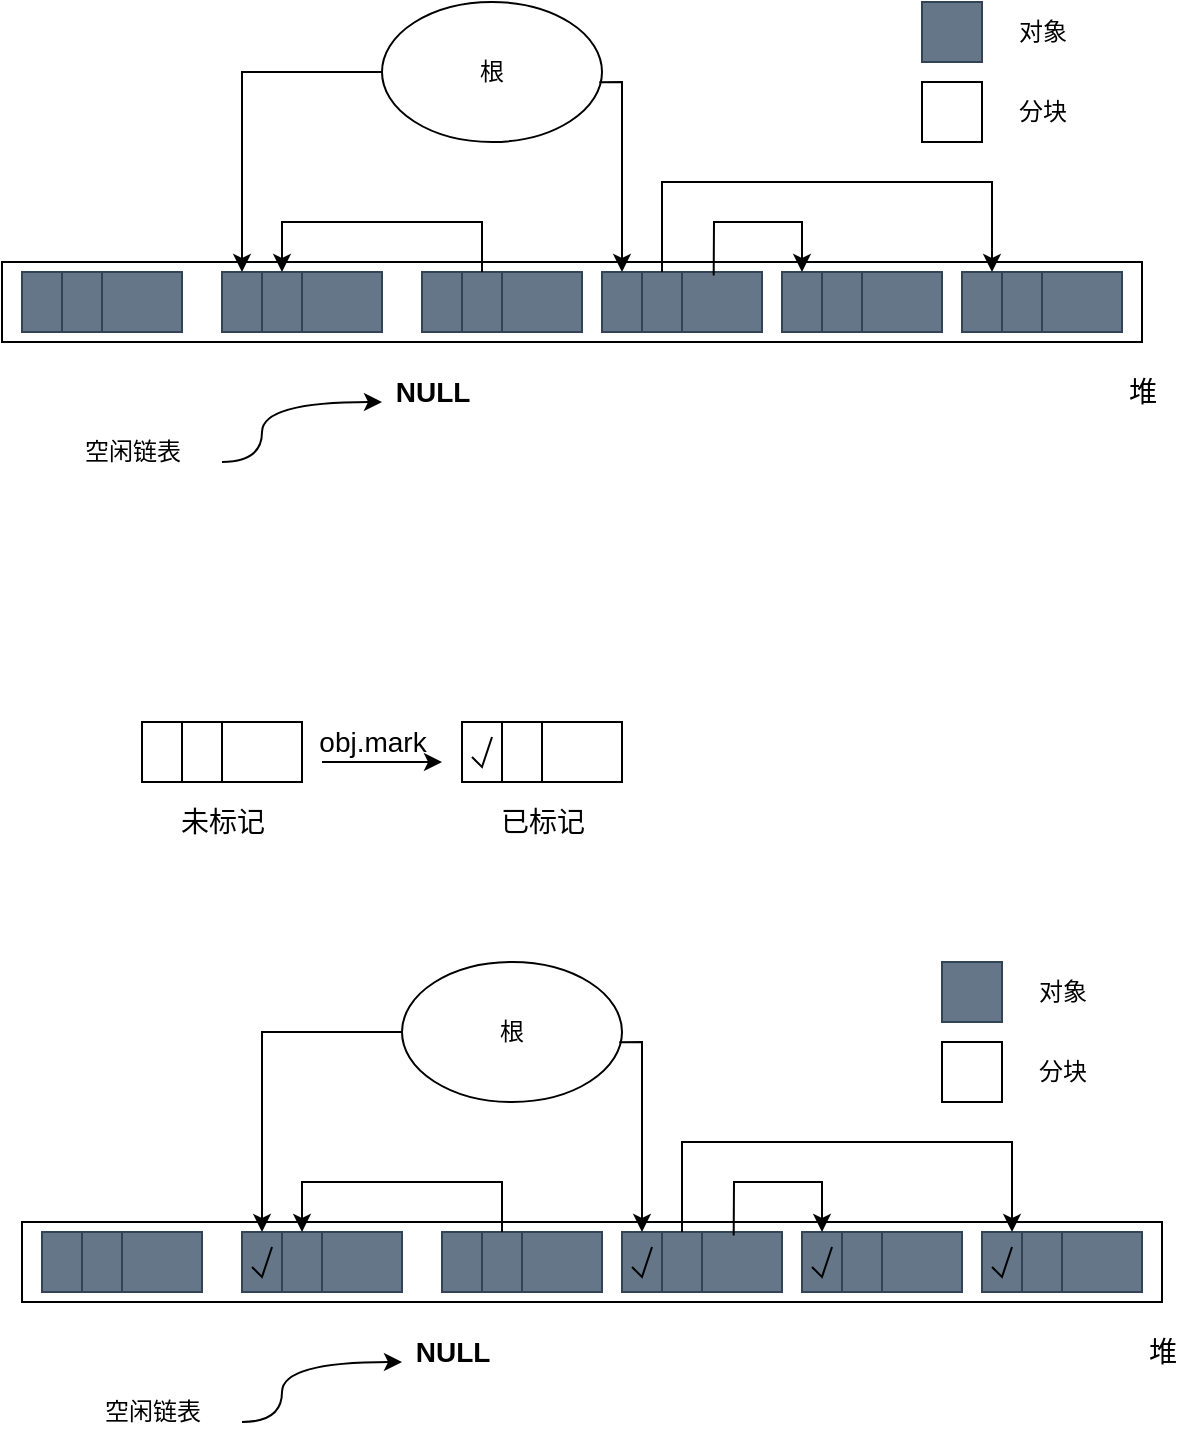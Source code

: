 <mxfile version="20.5.1" type="github">
  <diagram id="RRgYxHHAey1sjHg7hyDt" name="第 1 页">
    <mxGraphModel dx="1178" dy="605" grid="1" gridSize="10" guides="1" tooltips="1" connect="1" arrows="1" fold="1" page="1" pageScale="1" pageWidth="827" pageHeight="1169" math="0" shadow="0">
      <root>
        <mxCell id="0" />
        <mxCell id="1" parent="0" />
        <mxCell id="UYZATlDddXoYX5fPdjOc-51" value="" style="group" vertex="1" connectable="0" parent="1">
          <mxGeometry x="80" y="330" width="590" height="240" as="geometry" />
        </mxCell>
        <mxCell id="UYZATlDddXoYX5fPdjOc-1" value="根" style="ellipse;whiteSpace=wrap;html=1;" vertex="1" parent="UYZATlDddXoYX5fPdjOc-51">
          <mxGeometry x="190" width="110" height="70" as="geometry" />
        </mxCell>
        <mxCell id="UYZATlDddXoYX5fPdjOc-2" value="" style="rounded=0;whiteSpace=wrap;html=1;" vertex="1" parent="UYZATlDddXoYX5fPdjOc-51">
          <mxGeometry y="130" width="570" height="40" as="geometry" />
        </mxCell>
        <mxCell id="UYZATlDddXoYX5fPdjOc-4" value="" style="rounded=0;whiteSpace=wrap;html=1;fillColor=#647687;fontColor=#ffffff;strokeColor=#314354;" vertex="1" parent="UYZATlDddXoYX5fPdjOc-51">
          <mxGeometry x="40" y="135" width="20" height="30" as="geometry" />
        </mxCell>
        <mxCell id="UYZATlDddXoYX5fPdjOc-6" value="" style="rounded=0;whiteSpace=wrap;html=1;fillColor=#647687;fontColor=#ffffff;strokeColor=#314354;" vertex="1" parent="UYZATlDddXoYX5fPdjOc-51">
          <mxGeometry x="20" y="135" width="20" height="30" as="geometry" />
        </mxCell>
        <mxCell id="UYZATlDddXoYX5fPdjOc-9" value="" style="group" vertex="1" connectable="0" parent="UYZATlDddXoYX5fPdjOc-51">
          <mxGeometry x="10" y="135" width="80" height="30" as="geometry" />
        </mxCell>
        <mxCell id="UYZATlDddXoYX5fPdjOc-5" value="" style="rounded=0;whiteSpace=wrap;html=1;fillColor=#647687;fontColor=#ffffff;strokeColor=#314354;" vertex="1" parent="UYZATlDddXoYX5fPdjOc-9">
          <mxGeometry x="40" width="40" height="30" as="geometry" />
        </mxCell>
        <mxCell id="UYZATlDddXoYX5fPdjOc-7" value="" style="rounded=0;whiteSpace=wrap;html=1;fillColor=#647687;fontColor=#ffffff;strokeColor=#314354;" vertex="1" parent="UYZATlDddXoYX5fPdjOc-9">
          <mxGeometry width="20" height="30" as="geometry" />
        </mxCell>
        <mxCell id="UYZATlDddXoYX5fPdjOc-8" value="" style="rounded=0;whiteSpace=wrap;html=1;fillColor=#647687;fontColor=#ffffff;strokeColor=#314354;" vertex="1" parent="UYZATlDddXoYX5fPdjOc-9">
          <mxGeometry x="20" width="20" height="30" as="geometry" />
        </mxCell>
        <mxCell id="UYZATlDddXoYX5fPdjOc-10" value="" style="group" vertex="1" connectable="0" parent="UYZATlDddXoYX5fPdjOc-51">
          <mxGeometry x="110" y="135" width="80" height="30" as="geometry" />
        </mxCell>
        <mxCell id="UYZATlDddXoYX5fPdjOc-11" value="" style="rounded=0;whiteSpace=wrap;html=1;fillColor=#647687;fontColor=#ffffff;strokeColor=#314354;" vertex="1" parent="UYZATlDddXoYX5fPdjOc-10">
          <mxGeometry x="40" width="40" height="30" as="geometry" />
        </mxCell>
        <mxCell id="UYZATlDddXoYX5fPdjOc-12" value="" style="rounded=0;whiteSpace=wrap;html=1;fillColor=#647687;fontColor=#ffffff;strokeColor=#314354;" vertex="1" parent="UYZATlDddXoYX5fPdjOc-10">
          <mxGeometry width="20" height="30" as="geometry" />
        </mxCell>
        <mxCell id="UYZATlDddXoYX5fPdjOc-13" value="" style="rounded=0;whiteSpace=wrap;html=1;fillColor=#647687;fontColor=#ffffff;strokeColor=#314354;" vertex="1" parent="UYZATlDddXoYX5fPdjOc-10">
          <mxGeometry x="20" width="20" height="30" as="geometry" />
        </mxCell>
        <mxCell id="UYZATlDddXoYX5fPdjOc-15" value="" style="endArrow=classic;html=1;rounded=0;edgeStyle=orthogonalEdgeStyle;entryX=0.5;entryY=0;entryDx=0;entryDy=0;" edge="1" parent="UYZATlDddXoYX5fPdjOc-51" source="UYZATlDddXoYX5fPdjOc-1" target="UYZATlDddXoYX5fPdjOc-12">
          <mxGeometry width="50" height="50" relative="1" as="geometry">
            <mxPoint x="110" y="40" as="sourcePoint" />
            <mxPoint x="100" y="110" as="targetPoint" />
            <Array as="points">
              <mxPoint x="120" y="35" />
            </Array>
          </mxGeometry>
        </mxCell>
        <mxCell id="UYZATlDddXoYX5fPdjOc-16" value="" style="group" vertex="1" connectable="0" parent="UYZATlDddXoYX5fPdjOc-51">
          <mxGeometry x="210" y="135" width="80" height="30" as="geometry" />
        </mxCell>
        <mxCell id="UYZATlDddXoYX5fPdjOc-17" value="" style="rounded=0;whiteSpace=wrap;html=1;fillColor=#647687;fontColor=#ffffff;strokeColor=#314354;" vertex="1" parent="UYZATlDddXoYX5fPdjOc-16">
          <mxGeometry x="40" width="40" height="30" as="geometry" />
        </mxCell>
        <mxCell id="UYZATlDddXoYX5fPdjOc-18" value="" style="rounded=0;whiteSpace=wrap;html=1;fillColor=#647687;fontColor=#ffffff;strokeColor=#314354;" vertex="1" parent="UYZATlDddXoYX5fPdjOc-16">
          <mxGeometry width="20" height="30" as="geometry" />
        </mxCell>
        <mxCell id="UYZATlDddXoYX5fPdjOc-19" value="" style="rounded=0;whiteSpace=wrap;html=1;fillColor=#647687;fontColor=#ffffff;strokeColor=#314354;" vertex="1" parent="UYZATlDddXoYX5fPdjOc-16">
          <mxGeometry x="20" width="20" height="30" as="geometry" />
        </mxCell>
        <mxCell id="UYZATlDddXoYX5fPdjOc-21" value="" style="endArrow=classic;html=1;rounded=0;edgeStyle=orthogonalEdgeStyle;entryX=0.5;entryY=0;entryDx=0;entryDy=0;" edge="1" parent="UYZATlDddXoYX5fPdjOc-51" target="UYZATlDddXoYX5fPdjOc-13">
          <mxGeometry width="50" height="50" relative="1" as="geometry">
            <mxPoint x="240" y="135" as="sourcePoint" />
            <mxPoint x="170" y="80" as="targetPoint" />
            <Array as="points">
              <mxPoint x="240" y="110" />
              <mxPoint x="140" y="110" />
            </Array>
          </mxGeometry>
        </mxCell>
        <mxCell id="UYZATlDddXoYX5fPdjOc-23" value="" style="group" vertex="1" connectable="0" parent="UYZATlDddXoYX5fPdjOc-51">
          <mxGeometry x="300" y="135" width="80" height="30" as="geometry" />
        </mxCell>
        <mxCell id="UYZATlDddXoYX5fPdjOc-24" value="" style="rounded=0;whiteSpace=wrap;html=1;fillColor=#647687;fontColor=#ffffff;strokeColor=#314354;" vertex="1" parent="UYZATlDddXoYX5fPdjOc-23">
          <mxGeometry x="40" width="40" height="30" as="geometry" />
        </mxCell>
        <mxCell id="UYZATlDddXoYX5fPdjOc-25" value="" style="rounded=0;whiteSpace=wrap;html=1;fillColor=#647687;fontColor=#ffffff;strokeColor=#314354;" vertex="1" parent="UYZATlDddXoYX5fPdjOc-23">
          <mxGeometry width="20" height="30" as="geometry" />
        </mxCell>
        <mxCell id="UYZATlDddXoYX5fPdjOc-26" value="" style="rounded=0;whiteSpace=wrap;html=1;fillColor=#647687;fontColor=#ffffff;strokeColor=#314354;" vertex="1" parent="UYZATlDddXoYX5fPdjOc-23">
          <mxGeometry x="20" width="20" height="30" as="geometry" />
        </mxCell>
        <mxCell id="UYZATlDddXoYX5fPdjOc-27" value="" style="endArrow=classic;html=1;rounded=0;exitX=0.988;exitY=0.573;exitDx=0;exitDy=0;exitPerimeter=0;entryX=0.5;entryY=0;entryDx=0;entryDy=0;" edge="1" parent="UYZATlDddXoYX5fPdjOc-51" source="UYZATlDddXoYX5fPdjOc-1" target="UYZATlDddXoYX5fPdjOc-25">
          <mxGeometry width="50" height="50" relative="1" as="geometry">
            <mxPoint x="300" y="40" as="sourcePoint" />
            <mxPoint x="340" y="120" as="targetPoint" />
            <Array as="points">
              <mxPoint x="310" y="40" />
            </Array>
          </mxGeometry>
        </mxCell>
        <mxCell id="UYZATlDddXoYX5fPdjOc-29" value="" style="group" vertex="1" connectable="0" parent="UYZATlDddXoYX5fPdjOc-51">
          <mxGeometry x="390" y="135" width="80" height="30" as="geometry" />
        </mxCell>
        <mxCell id="UYZATlDddXoYX5fPdjOc-30" value="" style="rounded=0;whiteSpace=wrap;html=1;fillColor=#647687;fontColor=#ffffff;strokeColor=#314354;" vertex="1" parent="UYZATlDddXoYX5fPdjOc-29">
          <mxGeometry x="40" width="40" height="30" as="geometry" />
        </mxCell>
        <mxCell id="UYZATlDddXoYX5fPdjOc-31" value="" style="rounded=0;whiteSpace=wrap;html=1;fillColor=#647687;fontColor=#ffffff;strokeColor=#314354;" vertex="1" parent="UYZATlDddXoYX5fPdjOc-29">
          <mxGeometry width="20" height="30" as="geometry" />
        </mxCell>
        <mxCell id="UYZATlDddXoYX5fPdjOc-32" value="" style="rounded=0;whiteSpace=wrap;html=1;fillColor=#647687;fontColor=#ffffff;strokeColor=#314354;" vertex="1" parent="UYZATlDddXoYX5fPdjOc-29">
          <mxGeometry x="20" width="20" height="30" as="geometry" />
        </mxCell>
        <mxCell id="UYZATlDddXoYX5fPdjOc-33" value="" style="endArrow=classic;html=1;rounded=0;exitX=0.396;exitY=0.057;exitDx=0;exitDy=0;exitPerimeter=0;" edge="1" parent="UYZATlDddXoYX5fPdjOc-51" source="UYZATlDddXoYX5fPdjOc-24" target="UYZATlDddXoYX5fPdjOc-31">
          <mxGeometry width="50" height="50" relative="1" as="geometry">
            <mxPoint x="350" y="120" as="sourcePoint" />
            <mxPoint x="420" y="110" as="targetPoint" />
            <Array as="points">
              <mxPoint x="356" y="110" />
              <mxPoint x="400" y="110" />
            </Array>
          </mxGeometry>
        </mxCell>
        <mxCell id="UYZATlDddXoYX5fPdjOc-36" value="" style="group" vertex="1" connectable="0" parent="UYZATlDddXoYX5fPdjOc-51">
          <mxGeometry x="480" y="135" width="80" height="30" as="geometry" />
        </mxCell>
        <mxCell id="UYZATlDddXoYX5fPdjOc-37" value="" style="rounded=0;whiteSpace=wrap;html=1;fillColor=#647687;fontColor=#ffffff;strokeColor=#314354;" vertex="1" parent="UYZATlDddXoYX5fPdjOc-36">
          <mxGeometry x="40" width="40" height="30" as="geometry" />
        </mxCell>
        <mxCell id="UYZATlDddXoYX5fPdjOc-38" value="" style="rounded=0;whiteSpace=wrap;html=1;fillColor=#647687;fontColor=#ffffff;strokeColor=#314354;" vertex="1" parent="UYZATlDddXoYX5fPdjOc-36">
          <mxGeometry width="20" height="30" as="geometry" />
        </mxCell>
        <mxCell id="UYZATlDddXoYX5fPdjOc-39" value="" style="rounded=0;whiteSpace=wrap;html=1;fillColor=#647687;fontColor=#ffffff;strokeColor=#314354;" vertex="1" parent="UYZATlDddXoYX5fPdjOc-36">
          <mxGeometry x="20" width="20" height="30" as="geometry" />
        </mxCell>
        <mxCell id="UYZATlDddXoYX5fPdjOc-40" value="" style="endArrow=classic;html=1;rounded=0;exitX=0.5;exitY=0;exitDx=0;exitDy=0;entryX=0.75;entryY=0;entryDx=0;entryDy=0;" edge="1" parent="UYZATlDddXoYX5fPdjOc-51" source="UYZATlDddXoYX5fPdjOc-26" target="UYZATlDddXoYX5fPdjOc-38">
          <mxGeometry width="50" height="50" relative="1" as="geometry">
            <mxPoint x="330" y="110" as="sourcePoint" />
            <mxPoint x="500" y="90" as="targetPoint" />
            <Array as="points">
              <mxPoint x="330" y="90" />
              <mxPoint x="495" y="90" />
            </Array>
          </mxGeometry>
        </mxCell>
        <mxCell id="UYZATlDddXoYX5fPdjOc-41" value="" style="whiteSpace=wrap;html=1;aspect=fixed;fillColor=#647687;fontColor=#ffffff;strokeColor=#314354;" vertex="1" parent="UYZATlDddXoYX5fPdjOc-51">
          <mxGeometry x="460" width="30" height="30" as="geometry" />
        </mxCell>
        <mxCell id="UYZATlDddXoYX5fPdjOc-42" value="" style="whiteSpace=wrap;html=1;aspect=fixed;" vertex="1" parent="UYZATlDddXoYX5fPdjOc-51">
          <mxGeometry x="460" y="40" width="30" height="30" as="geometry" />
        </mxCell>
        <mxCell id="UYZATlDddXoYX5fPdjOc-43" value="对象" style="text;html=1;align=center;verticalAlign=middle;resizable=0;points=[];autosize=1;strokeColor=none;fillColor=none;" vertex="1" parent="UYZATlDddXoYX5fPdjOc-51">
          <mxGeometry x="495" width="50" height="30" as="geometry" />
        </mxCell>
        <mxCell id="UYZATlDddXoYX5fPdjOc-44" value="分块" style="text;html=1;align=center;verticalAlign=middle;resizable=0;points=[];autosize=1;strokeColor=none;fillColor=none;" vertex="1" parent="UYZATlDddXoYX5fPdjOc-51">
          <mxGeometry x="495" y="40" width="50" height="30" as="geometry" />
        </mxCell>
        <mxCell id="UYZATlDddXoYX5fPdjOc-45" value="空闲链表" style="text;html=1;align=center;verticalAlign=middle;resizable=0;points=[];autosize=1;strokeColor=none;fillColor=none;" vertex="1" parent="UYZATlDddXoYX5fPdjOc-51">
          <mxGeometry x="30" y="210" width="70" height="30" as="geometry" />
        </mxCell>
        <mxCell id="UYZATlDddXoYX5fPdjOc-48" value="" style="endArrow=classic;html=1;rounded=0;edgeStyle=orthogonalEdgeStyle;curved=1;" edge="1" parent="UYZATlDddXoYX5fPdjOc-51">
          <mxGeometry width="50" height="50" relative="1" as="geometry">
            <mxPoint x="110" y="230" as="sourcePoint" />
            <mxPoint x="190" y="200" as="targetPoint" />
            <Array as="points">
              <mxPoint x="130" y="230" />
              <mxPoint x="130" y="200" />
            </Array>
          </mxGeometry>
        </mxCell>
        <mxCell id="UYZATlDddXoYX5fPdjOc-49" value="NULL" style="text;html=1;align=center;verticalAlign=middle;resizable=0;points=[];autosize=1;strokeColor=none;fillColor=none;fontSize=14;fontStyle=1" vertex="1" parent="UYZATlDddXoYX5fPdjOc-51">
          <mxGeometry x="185" y="180" width="60" height="30" as="geometry" />
        </mxCell>
        <mxCell id="UYZATlDddXoYX5fPdjOc-50" value="堆" style="text;html=1;align=center;verticalAlign=middle;resizable=0;points=[];autosize=1;strokeColor=none;fillColor=none;fontSize=14;" vertex="1" parent="UYZATlDddXoYX5fPdjOc-51">
          <mxGeometry x="550" y="180" width="40" height="30" as="geometry" />
        </mxCell>
        <mxCell id="UYZATlDddXoYX5fPdjOc-54" value="" style="group" vertex="1" connectable="0" parent="1">
          <mxGeometry x="150" y="690" width="80" height="30" as="geometry" />
        </mxCell>
        <mxCell id="UYZATlDddXoYX5fPdjOc-55" value="" style="rounded=0;whiteSpace=wrap;html=1;" vertex="1" parent="UYZATlDddXoYX5fPdjOc-54">
          <mxGeometry x="40" width="40" height="30" as="geometry" />
        </mxCell>
        <mxCell id="UYZATlDddXoYX5fPdjOc-56" value="" style="rounded=0;whiteSpace=wrap;html=1;" vertex="1" parent="UYZATlDddXoYX5fPdjOc-54">
          <mxGeometry width="20" height="30" as="geometry" />
        </mxCell>
        <mxCell id="UYZATlDddXoYX5fPdjOc-57" value="" style="rounded=0;whiteSpace=wrap;html=1;" vertex="1" parent="UYZATlDddXoYX5fPdjOc-54">
          <mxGeometry x="20" width="20" height="30" as="geometry" />
        </mxCell>
        <mxCell id="UYZATlDddXoYX5fPdjOc-58" value="" style="group" vertex="1" connectable="0" parent="1">
          <mxGeometry x="310" y="690" width="80" height="30" as="geometry" />
        </mxCell>
        <mxCell id="UYZATlDddXoYX5fPdjOc-59" value="" style="rounded=0;whiteSpace=wrap;html=1;" vertex="1" parent="UYZATlDddXoYX5fPdjOc-58">
          <mxGeometry x="40" width="40" height="30" as="geometry" />
        </mxCell>
        <mxCell id="UYZATlDddXoYX5fPdjOc-60" value="" style="rounded=0;whiteSpace=wrap;html=1;" vertex="1" parent="UYZATlDddXoYX5fPdjOc-58">
          <mxGeometry width="20" height="30" as="geometry" />
        </mxCell>
        <mxCell id="UYZATlDddXoYX5fPdjOc-61" value="" style="rounded=0;whiteSpace=wrap;html=1;" vertex="1" parent="UYZATlDddXoYX5fPdjOc-58">
          <mxGeometry x="20" width="20" height="30" as="geometry" />
        </mxCell>
        <mxCell id="UYZATlDddXoYX5fPdjOc-71" value="" style="endArrow=none;html=1;rounded=0;fontSize=14;" edge="1" parent="UYZATlDddXoYX5fPdjOc-58">
          <mxGeometry width="50" height="50" relative="1" as="geometry">
            <mxPoint x="5" y="17.5" as="sourcePoint" />
            <mxPoint x="15" y="7.5" as="targetPoint" />
            <Array as="points">
              <mxPoint x="10" y="22.5" />
            </Array>
          </mxGeometry>
        </mxCell>
        <mxCell id="UYZATlDddXoYX5fPdjOc-64" value="" style="endArrow=classic;html=1;rounded=0;fontSize=14;curved=1;" edge="1" parent="1">
          <mxGeometry width="50" height="50" relative="1" as="geometry">
            <mxPoint x="240" y="710" as="sourcePoint" />
            <mxPoint x="300" y="710" as="targetPoint" />
          </mxGeometry>
        </mxCell>
        <mxCell id="UYZATlDddXoYX5fPdjOc-65" value="obj.mark" style="text;html=1;align=center;verticalAlign=middle;resizable=0;points=[];autosize=1;strokeColor=none;fillColor=none;fontSize=14;" vertex="1" parent="1">
          <mxGeometry x="225" y="685" width="80" height="30" as="geometry" />
        </mxCell>
        <mxCell id="UYZATlDddXoYX5fPdjOc-78" value="未标记" style="text;html=1;align=center;verticalAlign=middle;resizable=0;points=[];autosize=1;strokeColor=none;fillColor=none;fontSize=14;fontFamily=Helvetica;fontColor=default;" vertex="1" parent="1">
          <mxGeometry x="155" y="725" width="70" height="30" as="geometry" />
        </mxCell>
        <mxCell id="UYZATlDddXoYX5fPdjOc-79" value="已标记" style="text;html=1;align=center;verticalAlign=middle;resizable=0;points=[];autosize=1;strokeColor=none;fillColor=none;fontSize=14;fontFamily=Helvetica;fontColor=default;" vertex="1" parent="1">
          <mxGeometry x="315" y="725" width="70" height="30" as="geometry" />
        </mxCell>
        <mxCell id="UYZATlDddXoYX5fPdjOc-80" value="" style="group" vertex="1" connectable="0" parent="1">
          <mxGeometry x="90" y="810" width="590" height="240" as="geometry" />
        </mxCell>
        <mxCell id="UYZATlDddXoYX5fPdjOc-81" value="根" style="ellipse;whiteSpace=wrap;html=1;" vertex="1" parent="UYZATlDddXoYX5fPdjOc-80">
          <mxGeometry x="190" width="110" height="70" as="geometry" />
        </mxCell>
        <mxCell id="UYZATlDddXoYX5fPdjOc-82" value="" style="rounded=0;whiteSpace=wrap;html=1;" vertex="1" parent="UYZATlDddXoYX5fPdjOc-80">
          <mxGeometry y="130" width="570" height="40" as="geometry" />
        </mxCell>
        <mxCell id="UYZATlDddXoYX5fPdjOc-83" value="" style="rounded=0;whiteSpace=wrap;html=1;fillColor=#647687;fontColor=#ffffff;strokeColor=#314354;" vertex="1" parent="UYZATlDddXoYX5fPdjOc-80">
          <mxGeometry x="40" y="135" width="20" height="30" as="geometry" />
        </mxCell>
        <mxCell id="UYZATlDddXoYX5fPdjOc-84" value="" style="rounded=0;whiteSpace=wrap;html=1;fillColor=#647687;fontColor=#ffffff;strokeColor=#314354;" vertex="1" parent="UYZATlDddXoYX5fPdjOc-80">
          <mxGeometry x="20" y="135" width="20" height="30" as="geometry" />
        </mxCell>
        <mxCell id="UYZATlDddXoYX5fPdjOc-85" value="" style="group" vertex="1" connectable="0" parent="UYZATlDddXoYX5fPdjOc-80">
          <mxGeometry x="10" y="135" width="80" height="30" as="geometry" />
        </mxCell>
        <mxCell id="UYZATlDddXoYX5fPdjOc-86" value="" style="rounded=0;whiteSpace=wrap;html=1;fillColor=#647687;fontColor=#ffffff;strokeColor=#314354;" vertex="1" parent="UYZATlDddXoYX5fPdjOc-85">
          <mxGeometry x="40" width="40" height="30" as="geometry" />
        </mxCell>
        <mxCell id="UYZATlDddXoYX5fPdjOc-87" value="" style="rounded=0;whiteSpace=wrap;html=1;fillColor=#647687;fontColor=#ffffff;strokeColor=#314354;" vertex="1" parent="UYZATlDddXoYX5fPdjOc-85">
          <mxGeometry width="20" height="30" as="geometry" />
        </mxCell>
        <mxCell id="UYZATlDddXoYX5fPdjOc-88" value="" style="rounded=0;whiteSpace=wrap;html=1;fillColor=#647687;fontColor=#ffffff;strokeColor=#314354;" vertex="1" parent="UYZATlDddXoYX5fPdjOc-85">
          <mxGeometry x="20" width="20" height="30" as="geometry" />
        </mxCell>
        <mxCell id="UYZATlDddXoYX5fPdjOc-89" value="" style="group" vertex="1" connectable="0" parent="UYZATlDddXoYX5fPdjOc-80">
          <mxGeometry x="110" y="135" width="80" height="30" as="geometry" />
        </mxCell>
        <mxCell id="UYZATlDddXoYX5fPdjOc-90" value="" style="rounded=0;whiteSpace=wrap;html=1;fillColor=#647687;fontColor=#ffffff;strokeColor=#314354;" vertex="1" parent="UYZATlDddXoYX5fPdjOc-89">
          <mxGeometry x="40" width="40" height="30" as="geometry" />
        </mxCell>
        <mxCell id="UYZATlDddXoYX5fPdjOc-91" value="" style="rounded=0;whiteSpace=wrap;html=1;fillColor=#647687;fontColor=#ffffff;strokeColor=#314354;" vertex="1" parent="UYZATlDddXoYX5fPdjOc-89">
          <mxGeometry width="20" height="30" as="geometry" />
        </mxCell>
        <mxCell id="UYZATlDddXoYX5fPdjOc-92" value="" style="rounded=0;whiteSpace=wrap;html=1;fillColor=#647687;fontColor=#ffffff;strokeColor=#314354;" vertex="1" parent="UYZATlDddXoYX5fPdjOc-89">
          <mxGeometry x="20" width="20" height="30" as="geometry" />
        </mxCell>
        <mxCell id="UYZATlDddXoYX5fPdjOc-165" value="" style="endArrow=none;html=1;rounded=0;fontSize=14;" edge="1" parent="UYZATlDddXoYX5fPdjOc-89">
          <mxGeometry width="50" height="50" relative="1" as="geometry">
            <mxPoint x="5" y="17.5" as="sourcePoint" />
            <mxPoint x="15" y="7.5" as="targetPoint" />
            <Array as="points">
              <mxPoint x="10" y="22.5" />
            </Array>
          </mxGeometry>
        </mxCell>
        <mxCell id="UYZATlDddXoYX5fPdjOc-93" value="" style="endArrow=classic;html=1;rounded=0;edgeStyle=orthogonalEdgeStyle;entryX=0.5;entryY=0;entryDx=0;entryDy=0;" edge="1" parent="UYZATlDddXoYX5fPdjOc-80" source="UYZATlDddXoYX5fPdjOc-81" target="UYZATlDddXoYX5fPdjOc-91">
          <mxGeometry width="50" height="50" relative="1" as="geometry">
            <mxPoint x="110" y="40" as="sourcePoint" />
            <mxPoint x="100" y="110" as="targetPoint" />
            <Array as="points">
              <mxPoint x="120" y="35" />
            </Array>
          </mxGeometry>
        </mxCell>
        <mxCell id="UYZATlDddXoYX5fPdjOc-94" value="" style="group" vertex="1" connectable="0" parent="UYZATlDddXoYX5fPdjOc-80">
          <mxGeometry x="210" y="135" width="80" height="30" as="geometry" />
        </mxCell>
        <mxCell id="UYZATlDddXoYX5fPdjOc-95" value="" style="rounded=0;whiteSpace=wrap;html=1;fillColor=#647687;fontColor=#ffffff;strokeColor=#314354;" vertex="1" parent="UYZATlDddXoYX5fPdjOc-94">
          <mxGeometry x="40" width="40" height="30" as="geometry" />
        </mxCell>
        <mxCell id="UYZATlDddXoYX5fPdjOc-96" value="" style="rounded=0;whiteSpace=wrap;html=1;fillColor=#647687;fontColor=#ffffff;strokeColor=#314354;" vertex="1" parent="UYZATlDddXoYX5fPdjOc-94">
          <mxGeometry width="20" height="30" as="geometry" />
        </mxCell>
        <mxCell id="UYZATlDddXoYX5fPdjOc-97" value="" style="rounded=0;whiteSpace=wrap;html=1;fillColor=#647687;fontColor=#ffffff;strokeColor=#314354;" vertex="1" parent="UYZATlDddXoYX5fPdjOc-94">
          <mxGeometry x="20" width="20" height="30" as="geometry" />
        </mxCell>
        <mxCell id="UYZATlDddXoYX5fPdjOc-98" value="" style="endArrow=classic;html=1;rounded=0;edgeStyle=orthogonalEdgeStyle;entryX=0.5;entryY=0;entryDx=0;entryDy=0;" edge="1" parent="UYZATlDddXoYX5fPdjOc-80" target="UYZATlDddXoYX5fPdjOc-92">
          <mxGeometry width="50" height="50" relative="1" as="geometry">
            <mxPoint x="240" y="135" as="sourcePoint" />
            <mxPoint x="170" y="80" as="targetPoint" />
            <Array as="points">
              <mxPoint x="240" y="110" />
              <mxPoint x="140" y="110" />
            </Array>
          </mxGeometry>
        </mxCell>
        <mxCell id="UYZATlDddXoYX5fPdjOc-99" value="" style="group" vertex="1" connectable="0" parent="UYZATlDddXoYX5fPdjOc-80">
          <mxGeometry x="300" y="135" width="80" height="30" as="geometry" />
        </mxCell>
        <mxCell id="UYZATlDddXoYX5fPdjOc-100" value="" style="rounded=0;whiteSpace=wrap;html=1;fillColor=#647687;fontColor=#ffffff;strokeColor=#314354;" vertex="1" parent="UYZATlDddXoYX5fPdjOc-99">
          <mxGeometry x="40" width="40" height="30" as="geometry" />
        </mxCell>
        <mxCell id="UYZATlDddXoYX5fPdjOc-101" value="" style="rounded=0;whiteSpace=wrap;html=1;fillColor=#647687;fontColor=#ffffff;strokeColor=#314354;" vertex="1" parent="UYZATlDddXoYX5fPdjOc-99">
          <mxGeometry width="20" height="30" as="geometry" />
        </mxCell>
        <mxCell id="UYZATlDddXoYX5fPdjOc-102" value="" style="rounded=0;whiteSpace=wrap;html=1;fillColor=#647687;fontColor=#ffffff;strokeColor=#314354;" vertex="1" parent="UYZATlDddXoYX5fPdjOc-99">
          <mxGeometry x="20" width="20" height="30" as="geometry" />
        </mxCell>
        <mxCell id="UYZATlDddXoYX5fPdjOc-168" value="" style="endArrow=none;html=1;rounded=0;fontSize=14;" edge="1" parent="UYZATlDddXoYX5fPdjOc-99">
          <mxGeometry width="50" height="50" relative="1" as="geometry">
            <mxPoint x="5" y="17.5" as="sourcePoint" />
            <mxPoint x="15" y="7.5" as="targetPoint" />
            <Array as="points">
              <mxPoint x="10" y="22.5" />
            </Array>
          </mxGeometry>
        </mxCell>
        <mxCell id="UYZATlDddXoYX5fPdjOc-103" value="" style="endArrow=classic;html=1;rounded=0;exitX=0.988;exitY=0.573;exitDx=0;exitDy=0;exitPerimeter=0;entryX=0.5;entryY=0;entryDx=0;entryDy=0;" edge="1" parent="UYZATlDddXoYX5fPdjOc-80" source="UYZATlDddXoYX5fPdjOc-81" target="UYZATlDddXoYX5fPdjOc-101">
          <mxGeometry width="50" height="50" relative="1" as="geometry">
            <mxPoint x="300" y="40" as="sourcePoint" />
            <mxPoint x="340" y="120" as="targetPoint" />
            <Array as="points">
              <mxPoint x="310" y="40" />
            </Array>
          </mxGeometry>
        </mxCell>
        <mxCell id="UYZATlDddXoYX5fPdjOc-104" value="" style="group" vertex="1" connectable="0" parent="UYZATlDddXoYX5fPdjOc-80">
          <mxGeometry x="390" y="135" width="80" height="30" as="geometry" />
        </mxCell>
        <mxCell id="UYZATlDddXoYX5fPdjOc-105" value="" style="rounded=0;whiteSpace=wrap;html=1;fillColor=#647687;fontColor=#ffffff;strokeColor=#314354;" vertex="1" parent="UYZATlDddXoYX5fPdjOc-104">
          <mxGeometry x="40" width="40" height="30" as="geometry" />
        </mxCell>
        <mxCell id="UYZATlDddXoYX5fPdjOc-106" value="" style="rounded=0;whiteSpace=wrap;html=1;fillColor=#647687;fontColor=#ffffff;strokeColor=#314354;" vertex="1" parent="UYZATlDddXoYX5fPdjOc-104">
          <mxGeometry width="20" height="30" as="geometry" />
        </mxCell>
        <mxCell id="UYZATlDddXoYX5fPdjOc-107" value="" style="rounded=0;whiteSpace=wrap;html=1;fillColor=#647687;fontColor=#ffffff;strokeColor=#314354;" vertex="1" parent="UYZATlDddXoYX5fPdjOc-104">
          <mxGeometry x="20" width="20" height="30" as="geometry" />
        </mxCell>
        <mxCell id="UYZATlDddXoYX5fPdjOc-169" value="" style="endArrow=none;html=1;rounded=0;fontSize=14;" edge="1" parent="UYZATlDddXoYX5fPdjOc-104">
          <mxGeometry width="50" height="50" relative="1" as="geometry">
            <mxPoint x="5" y="17.5" as="sourcePoint" />
            <mxPoint x="15" y="7.5" as="targetPoint" />
            <Array as="points">
              <mxPoint x="10" y="22.5" />
            </Array>
          </mxGeometry>
        </mxCell>
        <mxCell id="UYZATlDddXoYX5fPdjOc-108" value="" style="endArrow=classic;html=1;rounded=0;exitX=0.396;exitY=0.057;exitDx=0;exitDy=0;exitPerimeter=0;" edge="1" parent="UYZATlDddXoYX5fPdjOc-80" source="UYZATlDddXoYX5fPdjOc-100" target="UYZATlDddXoYX5fPdjOc-106">
          <mxGeometry width="50" height="50" relative="1" as="geometry">
            <mxPoint x="350" y="120" as="sourcePoint" />
            <mxPoint x="420" y="110" as="targetPoint" />
            <Array as="points">
              <mxPoint x="356" y="110" />
              <mxPoint x="400" y="110" />
            </Array>
          </mxGeometry>
        </mxCell>
        <mxCell id="UYZATlDddXoYX5fPdjOc-109" value="" style="group" vertex="1" connectable="0" parent="UYZATlDddXoYX5fPdjOc-80">
          <mxGeometry x="480" y="135" width="80" height="30" as="geometry" />
        </mxCell>
        <mxCell id="UYZATlDddXoYX5fPdjOc-110" value="" style="rounded=0;whiteSpace=wrap;html=1;fillColor=#647687;fontColor=#ffffff;strokeColor=#314354;" vertex="1" parent="UYZATlDddXoYX5fPdjOc-109">
          <mxGeometry x="40" width="40" height="30" as="geometry" />
        </mxCell>
        <mxCell id="UYZATlDddXoYX5fPdjOc-111" value="" style="rounded=0;whiteSpace=wrap;html=1;fillColor=#647687;fontColor=#ffffff;strokeColor=#314354;" vertex="1" parent="UYZATlDddXoYX5fPdjOc-109">
          <mxGeometry width="20" height="30" as="geometry" />
        </mxCell>
        <mxCell id="UYZATlDddXoYX5fPdjOc-112" value="" style="rounded=0;whiteSpace=wrap;html=1;fillColor=#647687;fontColor=#ffffff;strokeColor=#314354;" vertex="1" parent="UYZATlDddXoYX5fPdjOc-109">
          <mxGeometry x="20" width="20" height="30" as="geometry" />
        </mxCell>
        <mxCell id="UYZATlDddXoYX5fPdjOc-171" value="" style="endArrow=none;html=1;rounded=0;fontSize=14;" edge="1" parent="UYZATlDddXoYX5fPdjOc-109">
          <mxGeometry width="50" height="50" relative="1" as="geometry">
            <mxPoint x="5" y="17.5" as="sourcePoint" />
            <mxPoint x="15" y="7.5" as="targetPoint" />
            <Array as="points">
              <mxPoint x="10" y="22.5" />
            </Array>
          </mxGeometry>
        </mxCell>
        <mxCell id="UYZATlDddXoYX5fPdjOc-113" value="" style="endArrow=classic;html=1;rounded=0;exitX=0.5;exitY=0;exitDx=0;exitDy=0;entryX=0.75;entryY=0;entryDx=0;entryDy=0;" edge="1" parent="UYZATlDddXoYX5fPdjOc-80" source="UYZATlDddXoYX5fPdjOc-102" target="UYZATlDddXoYX5fPdjOc-111">
          <mxGeometry width="50" height="50" relative="1" as="geometry">
            <mxPoint x="330" y="110" as="sourcePoint" />
            <mxPoint x="500" y="90" as="targetPoint" />
            <Array as="points">
              <mxPoint x="330" y="90" />
              <mxPoint x="495" y="90" />
            </Array>
          </mxGeometry>
        </mxCell>
        <mxCell id="UYZATlDddXoYX5fPdjOc-114" value="" style="whiteSpace=wrap;html=1;aspect=fixed;fillColor=#647687;fontColor=#ffffff;strokeColor=#314354;" vertex="1" parent="UYZATlDddXoYX5fPdjOc-80">
          <mxGeometry x="460" width="30" height="30" as="geometry" />
        </mxCell>
        <mxCell id="UYZATlDddXoYX5fPdjOc-115" value="" style="whiteSpace=wrap;html=1;aspect=fixed;" vertex="1" parent="UYZATlDddXoYX5fPdjOc-80">
          <mxGeometry x="460" y="40" width="30" height="30" as="geometry" />
        </mxCell>
        <mxCell id="UYZATlDddXoYX5fPdjOc-116" value="对象" style="text;html=1;align=center;verticalAlign=middle;resizable=0;points=[];autosize=1;strokeColor=none;fillColor=none;" vertex="1" parent="UYZATlDddXoYX5fPdjOc-80">
          <mxGeometry x="495" width="50" height="30" as="geometry" />
        </mxCell>
        <mxCell id="UYZATlDddXoYX5fPdjOc-117" value="分块" style="text;html=1;align=center;verticalAlign=middle;resizable=0;points=[];autosize=1;strokeColor=none;fillColor=none;" vertex="1" parent="UYZATlDddXoYX5fPdjOc-80">
          <mxGeometry x="495" y="40" width="50" height="30" as="geometry" />
        </mxCell>
        <mxCell id="UYZATlDddXoYX5fPdjOc-118" value="空闲链表" style="text;html=1;align=center;verticalAlign=middle;resizable=0;points=[];autosize=1;strokeColor=none;fillColor=none;" vertex="1" parent="UYZATlDddXoYX5fPdjOc-80">
          <mxGeometry x="30" y="210" width="70" height="30" as="geometry" />
        </mxCell>
        <mxCell id="UYZATlDddXoYX5fPdjOc-119" value="" style="endArrow=classic;html=1;rounded=0;edgeStyle=orthogonalEdgeStyle;curved=1;" edge="1" parent="UYZATlDddXoYX5fPdjOc-80">
          <mxGeometry width="50" height="50" relative="1" as="geometry">
            <mxPoint x="110" y="230" as="sourcePoint" />
            <mxPoint x="190" y="200" as="targetPoint" />
            <Array as="points">
              <mxPoint x="130" y="230" />
              <mxPoint x="130" y="200" />
            </Array>
          </mxGeometry>
        </mxCell>
        <mxCell id="UYZATlDddXoYX5fPdjOc-120" value="NULL" style="text;html=1;align=center;verticalAlign=middle;resizable=0;points=[];autosize=1;strokeColor=none;fillColor=none;fontSize=14;fontStyle=1" vertex="1" parent="UYZATlDddXoYX5fPdjOc-80">
          <mxGeometry x="185" y="180" width="60" height="30" as="geometry" />
        </mxCell>
        <mxCell id="UYZATlDddXoYX5fPdjOc-121" value="堆" style="text;html=1;align=center;verticalAlign=middle;resizable=0;points=[];autosize=1;strokeColor=none;fillColor=none;fontSize=14;" vertex="1" parent="UYZATlDddXoYX5fPdjOc-80">
          <mxGeometry x="550" y="180" width="40" height="30" as="geometry" />
        </mxCell>
      </root>
    </mxGraphModel>
  </diagram>
</mxfile>

